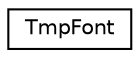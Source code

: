 digraph G
{
  edge [fontname="Helvetica",fontsize="10",labelfontname="Helvetica",labelfontsize="10"];
  node [fontname="Helvetica",fontsize="10",shape=record];
  rankdir=LR;
  Node1 [label="TmpFont",height=0.2,width=0.4,color="black", fillcolor="white", style="filled",URL="$d6/d6b/structTmpFont.html"];
}
